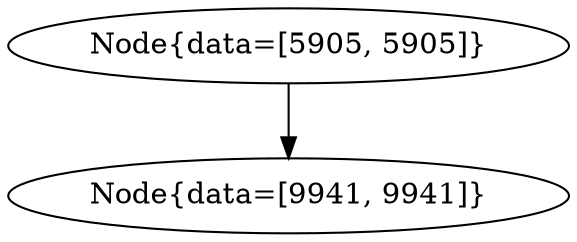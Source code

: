 digraph G{
1263065538 [label="Node{data=[5905, 5905]}"]
1263065538 -> 979201759
979201759 [label="Node{data=[9941, 9941]}"]
}